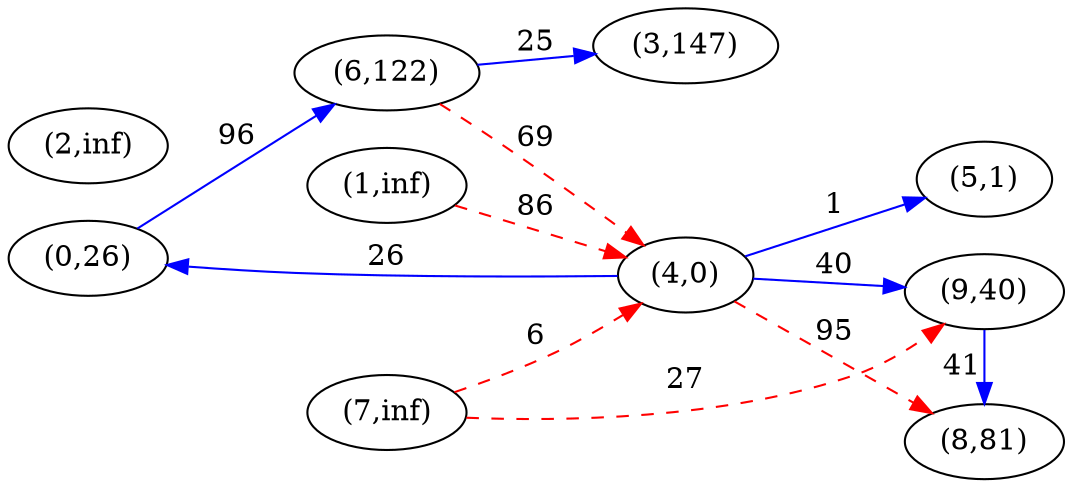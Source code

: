 digraph G {
ranksep = "equally";
rankdir = LR;
{rank = same; "(0,26)"; };
{rank = same; "(6,122)"; };
{rank = same; "(4,0)"; "(3,147)"; };
{rank = same; "(9,40)"; "(5,1)"; "(8,81)"; };
{rank = same; };
{rank = same; "(1,inf)"; };
{rank = same; };
{rank = same; "(2,inf)"; };
{rank = same; "(7,inf)"; };
{rank = same; };
"(0,26)"->"(6,122)"[label="96" color = "blue"];
"(6,122)"->"(4,0)"[label="69" color = "red" style = "dashed" ];
"(6,122)"->"(3,147)"[label="25" color = "blue"];
"(4,0)"->"(0,26)"[label="26" color = "blue"];
"(4,0)"->"(9,40)"[label="40" color = "blue"];
"(4,0)"->"(5,1)"[label="1" color = "blue"];
"(4,0)"->"(8,81)"[label="95" color = "red" style = "dashed" ];
"(3,147)"
"(9,40)"->"(8,81)"[label="41" color = "blue"];
"(5,1)"
"(8,81)"
"(1,inf)"->"(4,0)"[label="86" color = "red" style = "dashed" ];
"(2,inf)"
"(7,inf)"->"(4,0)"[label="6" color = "red" style = "dashed" ];
"(7,inf)"->"(9,40)"[label="27" color = "red" style = "dashed" ];
}

